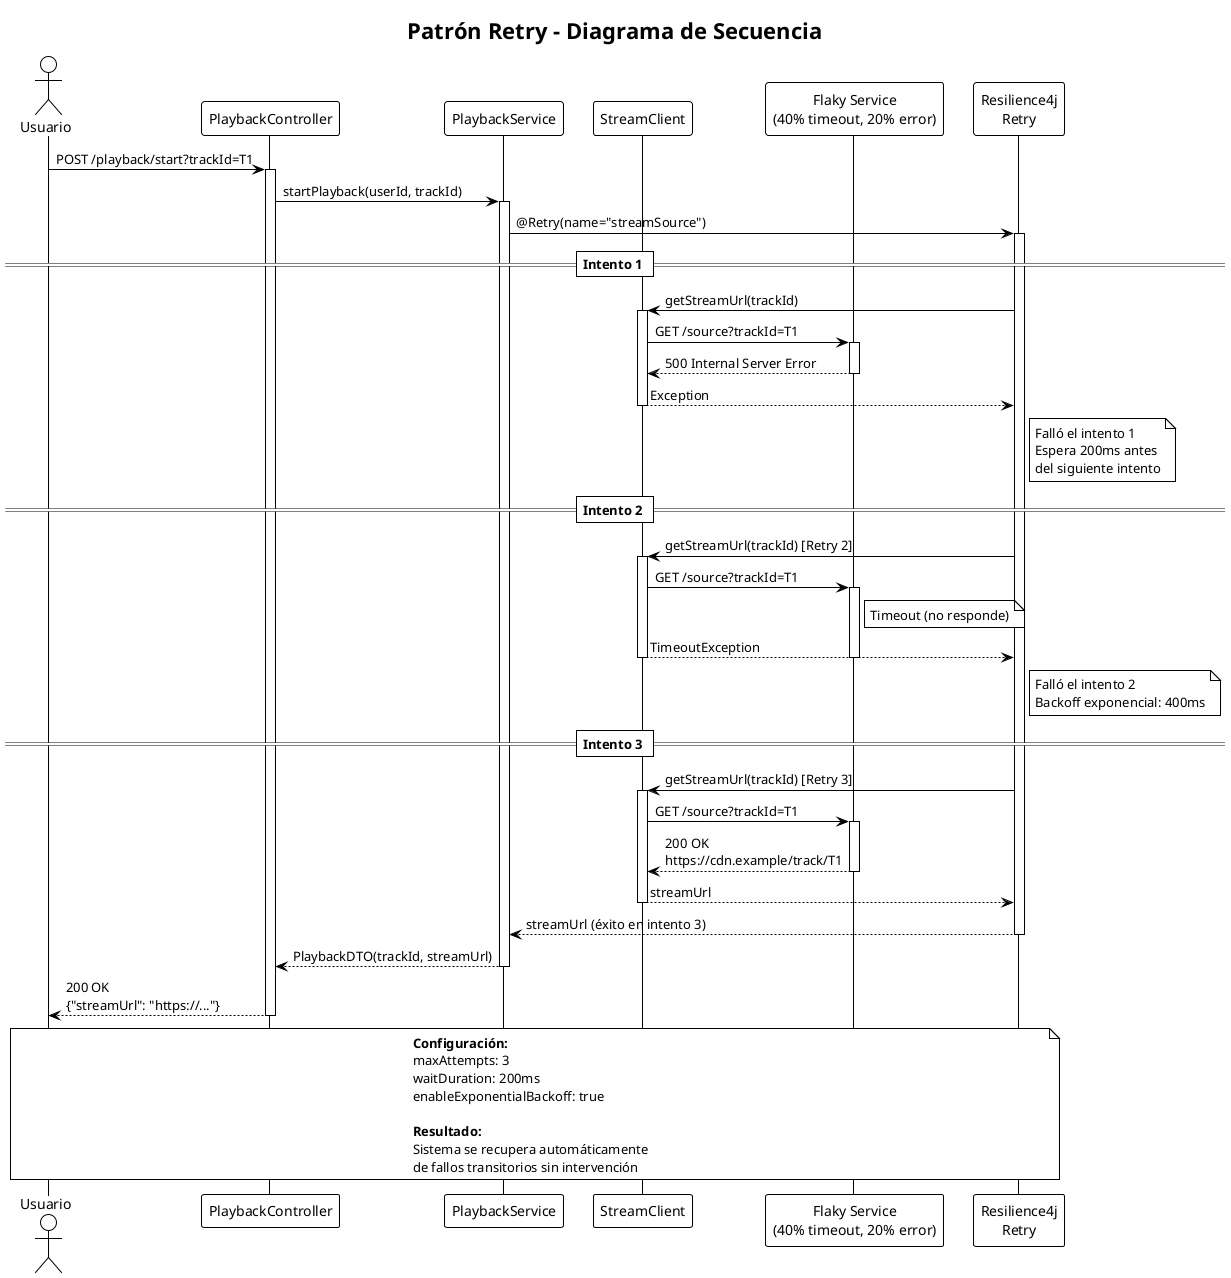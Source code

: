 @startuml retry-sequence
!theme plain
title Patrón Retry - Diagrama de Secuencia

actor Usuario
participant "PlaybackController" as Controller
participant "PlaybackService" as Service
participant "StreamClient" as Client
participant "Flaky Service\n(40% timeout, 20% error)" as Flaky
participant "Resilience4j\nRetry" as Retry

Usuario -> Controller: POST /playback/start?trackId=T1
activate Controller

Controller -> Service: startPlayback(userId, trackId)
activate Service

Service -> Retry: @Retry(name="streamSource")
activate Retry

== Intento 1 ==
Retry -> Client: getStreamUrl(trackId)
activate Client
Client -> Flaky: GET /source?trackId=T1
activate Flaky
Flaky --> Client: 500 Internal Server Error
deactivate Flaky
Client --> Retry: Exception
deactivate Client

note right of Retry
  Falló el intento 1
  Espera 200ms antes 
  del siguiente intento
end note

== Intento 2 ==
Retry -> Client: getStreamUrl(trackId) [Retry 2]
activate Client
Client -> Flaky: GET /source?trackId=T1
activate Flaky
note right of Flaky: Timeout (no responde)
Client --> Retry: TimeoutException
deactivate Flaky
deactivate Client

note right of Retry
  Falló el intento 2
  Backoff exponencial: 400ms
end note

== Intento 3 ==
Retry -> Client: getStreamUrl(trackId) [Retry 3]
activate Client
Client -> Flaky: GET /source?trackId=T1
activate Flaky
Flaky --> Client: 200 OK\nhttps://cdn.example/track/T1
deactivate Flaky
Client --> Retry: streamUrl
deactivate Client

Retry --> Service: streamUrl (éxito en intento 3)
deactivate Retry

Service --> Controller: PlaybackDTO(trackId, streamUrl)
deactivate Service

Controller --> Usuario: 200 OK\n{"streamUrl": "https://..."}
deactivate Controller

note over Usuario, Retry
  **Configuración:**
  maxAttempts: 3
  waitDuration: 200ms
  enableExponentialBackoff: true
  
  **Resultado:** 
  Sistema se recupera automáticamente
  de fallos transitorios sin intervención
end note

@enduml
